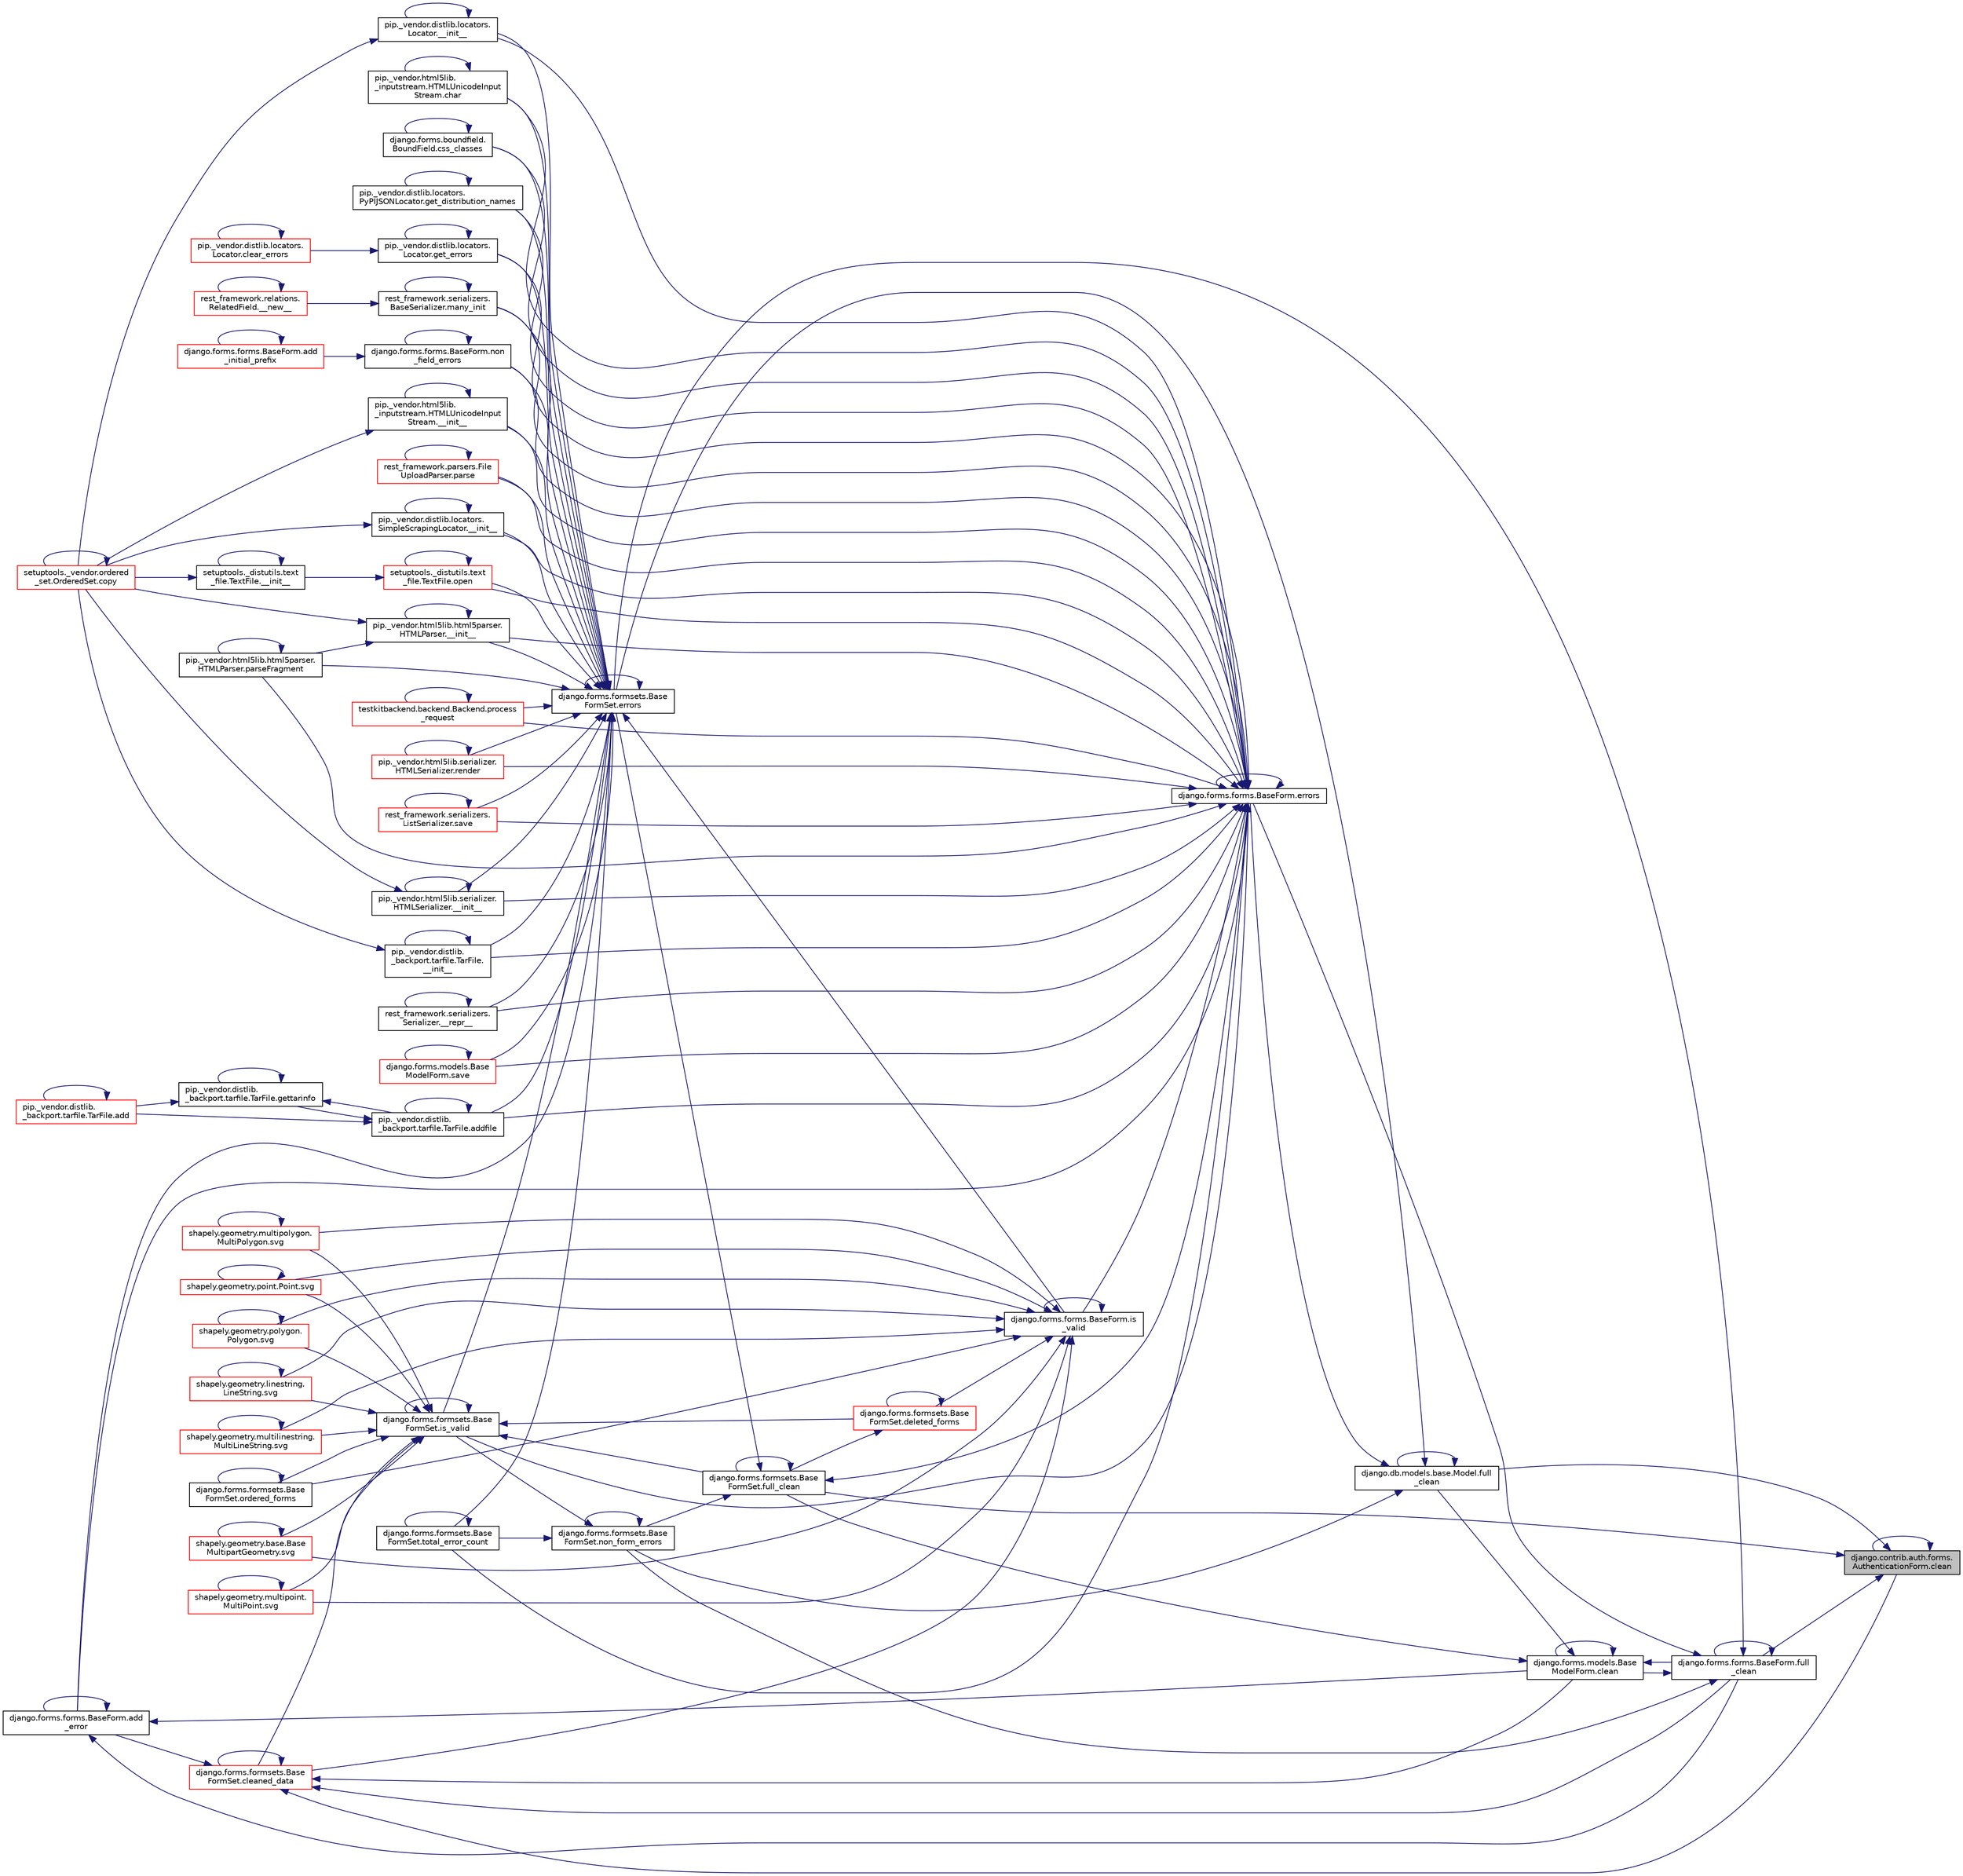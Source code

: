 digraph "django.contrib.auth.forms.AuthenticationForm.clean"
{
 // LATEX_PDF_SIZE
  edge [fontname="Helvetica",fontsize="10",labelfontname="Helvetica",labelfontsize="10"];
  node [fontname="Helvetica",fontsize="10",shape=record];
  rankdir="RL";
  Node1 [label="django.contrib.auth.forms.\lAuthenticationForm.clean",height=0.2,width=0.4,color="black", fillcolor="grey75", style="filled", fontcolor="black",tooltip=" "];
  Node1 -> Node1 [dir="back",color="midnightblue",fontsize="10",style="solid",fontname="Helvetica"];
  Node1 -> Node2 [dir="back",color="midnightblue",fontsize="10",style="solid",fontname="Helvetica"];
  Node2 [label="django.forms.forms.BaseForm.full\l_clean",height=0.2,width=0.4,color="black", fillcolor="white", style="filled",URL="$d8/d44/classdjango_1_1forms_1_1forms_1_1_base_form.html#acb359d947a031d78659b4d55addd67fc",tooltip=" "];
  Node2 -> Node3 [dir="back",color="midnightblue",fontsize="10",style="solid",fontname="Helvetica"];
  Node3 [label="django.forms.models.Base\lModelForm.clean",height=0.2,width=0.4,color="black", fillcolor="white", style="filled",URL="$d8/dd8/classdjango_1_1forms_1_1models_1_1_base_model_form.html#abbcddac6d29c87ce3f49fba983f5df0a",tooltip=" "];
  Node3 -> Node3 [dir="back",color="midnightblue",fontsize="10",style="solid",fontname="Helvetica"];
  Node3 -> Node2 [dir="back",color="midnightblue",fontsize="10",style="solid",fontname="Helvetica"];
  Node3 -> Node4 [dir="back",color="midnightblue",fontsize="10",style="solid",fontname="Helvetica"];
  Node4 [label="django.forms.formsets.Base\lFormSet.full_clean",height=0.2,width=0.4,color="black", fillcolor="white", style="filled",URL="$d5/d7f/classdjango_1_1forms_1_1formsets_1_1_base_form_set.html#ab85a836f8efaf3f794e9c34d427967f7",tooltip=" "];
  Node4 -> Node5 [dir="back",color="midnightblue",fontsize="10",style="solid",fontname="Helvetica"];
  Node5 [label="django.forms.forms.BaseForm.errors",height=0.2,width=0.4,color="black", fillcolor="white", style="filled",URL="$d8/d44/classdjango_1_1forms_1_1forms_1_1_base_form.html#ad1f2f603258fa86762632a8c17fe5aa8",tooltip=" "];
  Node5 -> Node6 [dir="back",color="midnightblue",fontsize="10",style="solid",fontname="Helvetica"];
  Node6 [label="pip._vendor.html5lib.serializer.\lHTMLSerializer.__init__",height=0.2,width=0.4,color="black", fillcolor="white", style="filled",URL="$d1/d17/classpip_1_1__vendor_1_1html5lib_1_1serializer_1_1_h_t_m_l_serializer.html#ae1f820664d0ba0b48b7b321577f1e996",tooltip=" "];
  Node6 -> Node6 [dir="back",color="midnightblue",fontsize="10",style="solid",fontname="Helvetica"];
  Node6 -> Node7 [dir="back",color="midnightblue",fontsize="10",style="solid",fontname="Helvetica"];
  Node7 [label="setuptools._vendor.ordered\l_set.OrderedSet.copy",height=0.2,width=0.4,color="red", fillcolor="white", style="filled",URL="$d0/d40/classsetuptools_1_1__vendor_1_1ordered__set_1_1_ordered_set.html#a84224c403039b9dac5d2794d85073053",tooltip=" "];
  Node7 -> Node7 [dir="back",color="midnightblue",fontsize="10",style="solid",fontname="Helvetica"];
  Node5 -> Node347 [dir="back",color="midnightblue",fontsize="10",style="solid",fontname="Helvetica"];
  Node347 [label="pip._vendor.distlib.\l_backport.tarfile.TarFile.\l__init__",height=0.2,width=0.4,color="black", fillcolor="white", style="filled",URL="$d7/d1d/classpip_1_1__vendor_1_1distlib_1_1__backport_1_1tarfile_1_1_tar_file.html#a1dda6d9be63b3ae8186ae388015c11ff",tooltip=" "];
  Node347 -> Node347 [dir="back",color="midnightblue",fontsize="10",style="solid",fontname="Helvetica"];
  Node347 -> Node7 [dir="back",color="midnightblue",fontsize="10",style="solid",fontname="Helvetica"];
  Node5 -> Node348 [dir="back",color="midnightblue",fontsize="10",style="solid",fontname="Helvetica"];
  Node348 [label="pip._vendor.distlib.locators.\lLocator.__init__",height=0.2,width=0.4,color="black", fillcolor="white", style="filled",URL="$df/dda/classpip_1_1__vendor_1_1distlib_1_1locators_1_1_locator.html#af37665238a4ad058e6b2e4d6b77d0ffc",tooltip=" "];
  Node348 -> Node348 [dir="back",color="midnightblue",fontsize="10",style="solid",fontname="Helvetica"];
  Node348 -> Node7 [dir="back",color="midnightblue",fontsize="10",style="solid",fontname="Helvetica"];
  Node5 -> Node83 [dir="back",color="midnightblue",fontsize="10",style="solid",fontname="Helvetica"];
  Node83 [label="pip._vendor.html5lib.\l_inputstream.HTMLUnicodeInput\lStream.__init__",height=0.2,width=0.4,color="black", fillcolor="white", style="filled",URL="$de/dab/classpip_1_1__vendor_1_1html5lib_1_1__inputstream_1_1_h_t_m_l_unicode_input_stream.html#aae329b9a8ec6d32fbe6de851cf40357c",tooltip=" "];
  Node83 -> Node83 [dir="back",color="midnightblue",fontsize="10",style="solid",fontname="Helvetica"];
  Node83 -> Node7 [dir="back",color="midnightblue",fontsize="10",style="solid",fontname="Helvetica"];
  Node5 -> Node85 [dir="back",color="midnightblue",fontsize="10",style="solid",fontname="Helvetica"];
  Node85 [label="pip._vendor.html5lib.html5parser.\lHTMLParser.__init__",height=0.2,width=0.4,color="black", fillcolor="white", style="filled",URL="$dd/dcc/classpip_1_1__vendor_1_1html5lib_1_1html5parser_1_1_h_t_m_l_parser.html#ad9b0cd5d2f6a8f940f4efc6b6124c9be",tooltip=" "];
  Node85 -> Node85 [dir="back",color="midnightblue",fontsize="10",style="solid",fontname="Helvetica"];
  Node85 -> Node7 [dir="back",color="midnightblue",fontsize="10",style="solid",fontname="Helvetica"];
  Node85 -> Node86 [dir="back",color="midnightblue",fontsize="10",style="solid",fontname="Helvetica"];
  Node86 [label="pip._vendor.html5lib.html5parser.\lHTMLParser.parseFragment",height=0.2,width=0.4,color="black", fillcolor="white", style="filled",URL="$dd/dcc/classpip_1_1__vendor_1_1html5lib_1_1html5parser_1_1_h_t_m_l_parser.html#af5e775b80cbddbdecc4cd2782c6eacca",tooltip=" "];
  Node86 -> Node86 [dir="back",color="midnightblue",fontsize="10",style="solid",fontname="Helvetica"];
  Node5 -> Node349 [dir="back",color="midnightblue",fontsize="10",style="solid",fontname="Helvetica"];
  Node349 [label="pip._vendor.distlib.locators.\lSimpleScrapingLocator.__init__",height=0.2,width=0.4,color="black", fillcolor="white", style="filled",URL="$d6/d82/classpip_1_1__vendor_1_1distlib_1_1locators_1_1_simple_scraping_locator.html#a7a4c50e47ae95046ff9f9da7aeb8a391",tooltip=" "];
  Node349 -> Node349 [dir="back",color="midnightblue",fontsize="10",style="solid",fontname="Helvetica"];
  Node349 -> Node7 [dir="back",color="midnightblue",fontsize="10",style="solid",fontname="Helvetica"];
  Node5 -> Node350 [dir="back",color="midnightblue",fontsize="10",style="solid",fontname="Helvetica"];
  Node350 [label="rest_framework.serializers.\lSerializer.__repr__",height=0.2,width=0.4,color="black", fillcolor="white", style="filled",URL="$de/daf/classrest__framework_1_1serializers_1_1_serializer.html#aa4601d5e8fecc97212d2f753b9c44cc7",tooltip=" "];
  Node350 -> Node350 [dir="back",color="midnightblue",fontsize="10",style="solid",fontname="Helvetica"];
  Node5 -> Node351 [dir="back",color="midnightblue",fontsize="10",style="solid",fontname="Helvetica"];
  Node351 [label="django.forms.forms.BaseForm.add\l_error",height=0.2,width=0.4,color="black", fillcolor="white", style="filled",URL="$d8/d44/classdjango_1_1forms_1_1forms_1_1_base_form.html#acf2237ac07f8871141489ce1ae752f76",tooltip=" "];
  Node351 -> Node351 [dir="back",color="midnightblue",fontsize="10",style="solid",fontname="Helvetica"];
  Node351 -> Node3 [dir="back",color="midnightblue",fontsize="10",style="solid",fontname="Helvetica"];
  Node351 -> Node2 [dir="back",color="midnightblue",fontsize="10",style="solid",fontname="Helvetica"];
  Node5 -> Node352 [dir="back",color="midnightblue",fontsize="10",style="solid",fontname="Helvetica"];
  Node352 [label="pip._vendor.distlib.\l_backport.tarfile.TarFile.addfile",height=0.2,width=0.4,color="black", fillcolor="white", style="filled",URL="$d7/d1d/classpip_1_1__vendor_1_1distlib_1_1__backport_1_1tarfile_1_1_tar_file.html#a9f460122e2a988ec31b0e1a7a2d18244",tooltip=" "];
  Node352 -> Node70 [dir="back",color="midnightblue",fontsize="10",style="solid",fontname="Helvetica"];
  Node70 [label="pip._vendor.distlib.\l_backport.tarfile.TarFile.add",height=0.2,width=0.4,color="red", fillcolor="white", style="filled",URL="$d7/d1d/classpip_1_1__vendor_1_1distlib_1_1__backport_1_1tarfile_1_1_tar_file.html#a79067a66314d66032cb43144c54355a2",tooltip=" "];
  Node70 -> Node70 [dir="back",color="midnightblue",fontsize="10",style="solid",fontname="Helvetica"];
  Node352 -> Node352 [dir="back",color="midnightblue",fontsize="10",style="solid",fontname="Helvetica"];
  Node352 -> Node353 [dir="back",color="midnightblue",fontsize="10",style="solid",fontname="Helvetica"];
  Node353 [label="pip._vendor.distlib.\l_backport.tarfile.TarFile.gettarinfo",height=0.2,width=0.4,color="black", fillcolor="white", style="filled",URL="$d7/d1d/classpip_1_1__vendor_1_1distlib_1_1__backport_1_1tarfile_1_1_tar_file.html#aa64c5b98909e7c3064cbb52e5025794e",tooltip=" "];
  Node353 -> Node70 [dir="back",color="midnightblue",fontsize="10",style="solid",fontname="Helvetica"];
  Node353 -> Node352 [dir="back",color="midnightblue",fontsize="10",style="solid",fontname="Helvetica"];
  Node353 -> Node353 [dir="back",color="midnightblue",fontsize="10",style="solid",fontname="Helvetica"];
  Node5 -> Node354 [dir="back",color="midnightblue",fontsize="10",style="solid",fontname="Helvetica"];
  Node354 [label="pip._vendor.html5lib.\l_inputstream.HTMLUnicodeInput\lStream.char",height=0.2,width=0.4,color="black", fillcolor="white", style="filled",URL="$de/dab/classpip_1_1__vendor_1_1html5lib_1_1__inputstream_1_1_h_t_m_l_unicode_input_stream.html#a6078d7bf2b9ee2304ba083f762440a83",tooltip=" "];
  Node354 -> Node354 [dir="back",color="midnightblue",fontsize="10",style="solid",fontname="Helvetica"];
  Node5 -> Node355 [dir="back",color="midnightblue",fontsize="10",style="solid",fontname="Helvetica"];
  Node355 [label="django.forms.boundfield.\lBoundField.css_classes",height=0.2,width=0.4,color="black", fillcolor="white", style="filled",URL="$da/d92/classdjango_1_1forms_1_1boundfield_1_1_bound_field.html#a957299f7e1f8b9f554188b9b670d0426",tooltip=" "];
  Node355 -> Node355 [dir="back",color="midnightblue",fontsize="10",style="solid",fontname="Helvetica"];
  Node5 -> Node5 [dir="back",color="midnightblue",fontsize="10",style="solid",fontname="Helvetica"];
  Node5 -> Node356 [dir="back",color="midnightblue",fontsize="10",style="solid",fontname="Helvetica"];
  Node356 [label="pip._vendor.distlib.locators.\lPyPIJSONLocator.get_distribution_names",height=0.2,width=0.4,color="black", fillcolor="white", style="filled",URL="$d1/d11/classpip_1_1__vendor_1_1distlib_1_1locators_1_1_py_p_i_j_s_o_n_locator.html#a2a74400546b1af992cc79ae780c014d9",tooltip=" "];
  Node356 -> Node356 [dir="back",color="midnightblue",fontsize="10",style="solid",fontname="Helvetica"];
  Node5 -> Node357 [dir="back",color="midnightblue",fontsize="10",style="solid",fontname="Helvetica"];
  Node357 [label="pip._vendor.distlib.locators.\lLocator.get_errors",height=0.2,width=0.4,color="black", fillcolor="white", style="filled",URL="$df/dda/classpip_1_1__vendor_1_1distlib_1_1locators_1_1_locator.html#a001dcda572c307fbc81dc17c1056df8a",tooltip=" "];
  Node357 -> Node358 [dir="back",color="midnightblue",fontsize="10",style="solid",fontname="Helvetica"];
  Node358 [label="pip._vendor.distlib.locators.\lLocator.clear_errors",height=0.2,width=0.4,color="red", fillcolor="white", style="filled",URL="$df/dda/classpip_1_1__vendor_1_1distlib_1_1locators_1_1_locator.html#a3d419a5885dcd829fd06b8230c8495e8",tooltip=" "];
  Node358 -> Node358 [dir="back",color="midnightblue",fontsize="10",style="solid",fontname="Helvetica"];
  Node357 -> Node357 [dir="back",color="midnightblue",fontsize="10",style="solid",fontname="Helvetica"];
  Node5 -> Node361 [dir="back",color="midnightblue",fontsize="10",style="solid",fontname="Helvetica"];
  Node361 [label="django.forms.forms.BaseForm.is\l_valid",height=0.2,width=0.4,color="black", fillcolor="white", style="filled",URL="$d8/d44/classdjango_1_1forms_1_1forms_1_1_base_form.html#a372b23ad4096720b6f27077eab1b0b89",tooltip=" "];
  Node361 -> Node362 [dir="back",color="midnightblue",fontsize="10",style="solid",fontname="Helvetica"];
  Node362 [label="django.forms.formsets.Base\lFormSet.cleaned_data",height=0.2,width=0.4,color="red", fillcolor="white", style="filled",URL="$d5/d7f/classdjango_1_1forms_1_1formsets_1_1_base_form_set.html#aa38b8e30dcee162b6d31447ab61d43fc",tooltip=" "];
  Node362 -> Node351 [dir="back",color="midnightblue",fontsize="10",style="solid",fontname="Helvetica"];
  Node362 -> Node1 [dir="back",color="midnightblue",fontsize="10",style="solid",fontname="Helvetica"];
  Node362 -> Node3 [dir="back",color="midnightblue",fontsize="10",style="solid",fontname="Helvetica"];
  Node362 -> Node362 [dir="back",color="midnightblue",fontsize="10",style="solid",fontname="Helvetica"];
  Node362 -> Node2 [dir="back",color="midnightblue",fontsize="10",style="solid",fontname="Helvetica"];
  Node361 -> Node371 [dir="back",color="midnightblue",fontsize="10",style="solid",fontname="Helvetica"];
  Node371 [label="django.forms.formsets.Base\lFormSet.deleted_forms",height=0.2,width=0.4,color="red", fillcolor="white", style="filled",URL="$d5/d7f/classdjango_1_1forms_1_1formsets_1_1_base_form_set.html#a83a631f99dd905ea879d33b0675bc55a",tooltip=" "];
  Node371 -> Node371 [dir="back",color="midnightblue",fontsize="10",style="solid",fontname="Helvetica"];
  Node371 -> Node4 [dir="back",color="midnightblue",fontsize="10",style="solid",fontname="Helvetica"];
  Node361 -> Node361 [dir="back",color="midnightblue",fontsize="10",style="solid",fontname="Helvetica"];
  Node361 -> Node372 [dir="back",color="midnightblue",fontsize="10",style="solid",fontname="Helvetica"];
  Node372 [label="django.forms.formsets.Base\lFormSet.ordered_forms",height=0.2,width=0.4,color="black", fillcolor="white", style="filled",URL="$d5/d7f/classdjango_1_1forms_1_1formsets_1_1_base_form_set.html#a91c44cf8c2c33e9317d96b70ada86fc1",tooltip=" "];
  Node372 -> Node372 [dir="back",color="midnightblue",fontsize="10",style="solid",fontname="Helvetica"];
  Node361 -> Node373 [dir="back",color="midnightblue",fontsize="10",style="solid",fontname="Helvetica"];
  Node373 [label="shapely.geometry.base.Base\lMultipartGeometry.svg",height=0.2,width=0.4,color="red", fillcolor="white", style="filled",URL="$df/d4a/classshapely_1_1geometry_1_1base_1_1_base_multipart_geometry.html#ab3c5d23883fb6e2ca4a08827f3daed09",tooltip=" "];
  Node373 -> Node373 [dir="back",color="midnightblue",fontsize="10",style="solid",fontname="Helvetica"];
  Node361 -> Node375 [dir="back",color="midnightblue",fontsize="10",style="solid",fontname="Helvetica"];
  Node375 [label="shapely.geometry.multipoint.\lMultiPoint.svg",height=0.2,width=0.4,color="red", fillcolor="white", style="filled",URL="$d2/dbf/classshapely_1_1geometry_1_1multipoint_1_1_multi_point.html#a81b9a82bf73bbb4ce8e9f0be3958f25b",tooltip=" "];
  Node375 -> Node375 [dir="back",color="midnightblue",fontsize="10",style="solid",fontname="Helvetica"];
  Node361 -> Node376 [dir="back",color="midnightblue",fontsize="10",style="solid",fontname="Helvetica"];
  Node376 [label="shapely.geometry.multipolygon.\lMultiPolygon.svg",height=0.2,width=0.4,color="red", fillcolor="white", style="filled",URL="$dd/dfe/classshapely_1_1geometry_1_1multipolygon_1_1_multi_polygon.html#ae43c7abeb3ed27118443ed8d3bad2cd9",tooltip=" "];
  Node376 -> Node376 [dir="back",color="midnightblue",fontsize="10",style="solid",fontname="Helvetica"];
  Node361 -> Node377 [dir="back",color="midnightblue",fontsize="10",style="solid",fontname="Helvetica"];
  Node377 [label="shapely.geometry.point.Point.svg",height=0.2,width=0.4,color="red", fillcolor="white", style="filled",URL="$df/d60/classshapely_1_1geometry_1_1point_1_1_point.html#ad33001692547747e651e573029db3a74",tooltip=" "];
  Node377 -> Node377 [dir="back",color="midnightblue",fontsize="10",style="solid",fontname="Helvetica"];
  Node361 -> Node378 [dir="back",color="midnightblue",fontsize="10",style="solid",fontname="Helvetica"];
  Node378 [label="shapely.geometry.polygon.\lPolygon.svg",height=0.2,width=0.4,color="red", fillcolor="white", style="filled",URL="$da/d80/classshapely_1_1geometry_1_1polygon_1_1_polygon.html#a75c7940bc237d466e847661bd41ce361",tooltip=" "];
  Node378 -> Node378 [dir="back",color="midnightblue",fontsize="10",style="solid",fontname="Helvetica"];
  Node361 -> Node379 [dir="back",color="midnightblue",fontsize="10",style="solid",fontname="Helvetica"];
  Node379 [label="shapely.geometry.linestring.\lLineString.svg",height=0.2,width=0.4,color="red", fillcolor="white", style="filled",URL="$df/dda/classshapely_1_1geometry_1_1linestring_1_1_line_string.html#a38067815f5f8f52eec8b27706f56f988",tooltip=" "];
  Node379 -> Node379 [dir="back",color="midnightblue",fontsize="10",style="solid",fontname="Helvetica"];
  Node361 -> Node380 [dir="back",color="midnightblue",fontsize="10",style="solid",fontname="Helvetica"];
  Node380 [label="shapely.geometry.multilinestring.\lMultiLineString.svg",height=0.2,width=0.4,color="red", fillcolor="white", style="filled",URL="$d8/d6a/classshapely_1_1geometry_1_1multilinestring_1_1_multi_line_string.html#a7bcaf61993c822ec4a50e82e7cecc2ea",tooltip=" "];
  Node380 -> Node380 [dir="back",color="midnightblue",fontsize="10",style="solid",fontname="Helvetica"];
  Node5 -> Node381 [dir="back",color="midnightblue",fontsize="10",style="solid",fontname="Helvetica"];
  Node381 [label="django.forms.formsets.Base\lFormSet.is_valid",height=0.2,width=0.4,color="black", fillcolor="white", style="filled",URL="$d5/d7f/classdjango_1_1forms_1_1formsets_1_1_base_form_set.html#ac556f386c1300678a3d58cbe8e9c7bef",tooltip=" "];
  Node381 -> Node362 [dir="back",color="midnightblue",fontsize="10",style="solid",fontname="Helvetica"];
  Node381 -> Node371 [dir="back",color="midnightblue",fontsize="10",style="solid",fontname="Helvetica"];
  Node381 -> Node4 [dir="back",color="midnightblue",fontsize="10",style="solid",fontname="Helvetica"];
  Node381 -> Node381 [dir="back",color="midnightblue",fontsize="10",style="solid",fontname="Helvetica"];
  Node381 -> Node372 [dir="back",color="midnightblue",fontsize="10",style="solid",fontname="Helvetica"];
  Node381 -> Node373 [dir="back",color="midnightblue",fontsize="10",style="solid",fontname="Helvetica"];
  Node381 -> Node375 [dir="back",color="midnightblue",fontsize="10",style="solid",fontname="Helvetica"];
  Node381 -> Node376 [dir="back",color="midnightblue",fontsize="10",style="solid",fontname="Helvetica"];
  Node381 -> Node377 [dir="back",color="midnightblue",fontsize="10",style="solid",fontname="Helvetica"];
  Node381 -> Node378 [dir="back",color="midnightblue",fontsize="10",style="solid",fontname="Helvetica"];
  Node381 -> Node379 [dir="back",color="midnightblue",fontsize="10",style="solid",fontname="Helvetica"];
  Node381 -> Node380 [dir="back",color="midnightblue",fontsize="10",style="solid",fontname="Helvetica"];
  Node5 -> Node193 [dir="back",color="midnightblue",fontsize="10",style="solid",fontname="Helvetica"];
  Node193 [label="rest_framework.serializers.\lBaseSerializer.many_init",height=0.2,width=0.4,color="black", fillcolor="white", style="filled",URL="$d9/de7/classrest__framework_1_1serializers_1_1_base_serializer.html#aa66062b6866b3306c40d310e19b25971",tooltip=" "];
  Node193 -> Node194 [dir="back",color="midnightblue",fontsize="10",style="solid",fontname="Helvetica"];
  Node194 [label="rest_framework.relations.\lRelatedField.__new__",height=0.2,width=0.4,color="red", fillcolor="white", style="filled",URL="$d4/d5c/classrest__framework_1_1relations_1_1_related_field.html#a9c0045d2dbd9499413a1f48f03f74d1a",tooltip=" "];
  Node194 -> Node194 [dir="back",color="midnightblue",fontsize="10",style="solid",fontname="Helvetica"];
  Node193 -> Node193 [dir="back",color="midnightblue",fontsize="10",style="solid",fontname="Helvetica"];
  Node5 -> Node382 [dir="back",color="midnightblue",fontsize="10",style="solid",fontname="Helvetica"];
  Node382 [label="django.forms.forms.BaseForm.non\l_field_errors",height=0.2,width=0.4,color="black", fillcolor="white", style="filled",URL="$d8/d44/classdjango_1_1forms_1_1forms_1_1_base_form.html#abc61a5de1f1fc6a524d021877d2cb332",tooltip=" "];
  Node382 -> Node383 [dir="back",color="midnightblue",fontsize="10",style="solid",fontname="Helvetica"];
  Node383 [label="django.forms.forms.BaseForm.add\l_initial_prefix",height=0.2,width=0.4,color="red", fillcolor="white", style="filled",URL="$d8/d44/classdjango_1_1forms_1_1forms_1_1_base_form.html#abddd2ba75710301e26f64a914778cdc6",tooltip=" "];
  Node383 -> Node383 [dir="back",color="midnightblue",fontsize="10",style="solid",fontname="Helvetica"];
  Node382 -> Node382 [dir="back",color="midnightblue",fontsize="10",style="solid",fontname="Helvetica"];
  Node5 -> Node385 [dir="back",color="midnightblue",fontsize="10",style="solid",fontname="Helvetica"];
  Node385 [label="setuptools._distutils.text\l_file.TextFile.open",height=0.2,width=0.4,color="red", fillcolor="white", style="filled",URL="$da/d41/classsetuptools_1_1__distutils_1_1text__file_1_1_text_file.html#ae603687e438433de3b47c9fc729c2f29",tooltip=" "];
  Node385 -> Node386 [dir="back",color="midnightblue",fontsize="10",style="solid",fontname="Helvetica"];
  Node386 [label="setuptools._distutils.text\l_file.TextFile.__init__",height=0.2,width=0.4,color="black", fillcolor="white", style="filled",URL="$da/d41/classsetuptools_1_1__distutils_1_1text__file_1_1_text_file.html#ab9b5b13208094ff65d43daba4fd7cf6c",tooltip=" "];
  Node386 -> Node386 [dir="back",color="midnightblue",fontsize="10",style="solid",fontname="Helvetica"];
  Node386 -> Node7 [dir="back",color="midnightblue",fontsize="10",style="solid",fontname="Helvetica"];
  Node385 -> Node385 [dir="back",color="midnightblue",fontsize="10",style="solid",fontname="Helvetica"];
  Node5 -> Node388 [dir="back",color="midnightblue",fontsize="10",style="solid",fontname="Helvetica"];
  Node388 [label="rest_framework.parsers.File\lUploadParser.parse",height=0.2,width=0.4,color="red", fillcolor="white", style="filled",URL="$d5/d4e/classrest__framework_1_1parsers_1_1_file_upload_parser.html#ad1e3e1c76e8130e42f5d8c93ccfebeb9",tooltip=" "];
  Node388 -> Node388 [dir="back",color="midnightblue",fontsize="10",style="solid",fontname="Helvetica"];
  Node5 -> Node86 [dir="back",color="midnightblue",fontsize="10",style="solid",fontname="Helvetica"];
  Node5 -> Node394 [dir="back",color="midnightblue",fontsize="10",style="solid",fontname="Helvetica"];
  Node394 [label="testkitbackend.backend.Backend.process\l_request",height=0.2,width=0.4,color="red", fillcolor="white", style="filled",URL="$d3/d9c/classtestkitbackend_1_1backend_1_1_backend.html#a7e6c66d8e4b78ac0e0555fd95aa28703",tooltip=" "];
  Node394 -> Node394 [dir="back",color="midnightblue",fontsize="10",style="solid",fontname="Helvetica"];
  Node5 -> Node131 [dir="back",color="midnightblue",fontsize="10",style="solid",fontname="Helvetica"];
  Node131 [label="pip._vendor.html5lib.serializer.\lHTMLSerializer.render",height=0.2,width=0.4,color="red", fillcolor="white", style="filled",URL="$d1/d17/classpip_1_1__vendor_1_1html5lib_1_1serializer_1_1_h_t_m_l_serializer.html#a24277c42df8722ba57624ed6dcedc6ea",tooltip=" "];
  Node131 -> Node131 [dir="back",color="midnightblue",fontsize="10",style="solid",fontname="Helvetica"];
  Node5 -> Node202 [dir="back",color="midnightblue",fontsize="10",style="solid",fontname="Helvetica"];
  Node202 [label="rest_framework.serializers.\lListSerializer.save",height=0.2,width=0.4,color="red", fillcolor="white", style="filled",URL="$d9/dee/classrest__framework_1_1serializers_1_1_list_serializer.html#aae894406720700029ad7bfd9accd04dc",tooltip=" "];
  Node202 -> Node202 [dir="back",color="midnightblue",fontsize="10",style="solid",fontname="Helvetica"];
  Node5 -> Node396 [dir="back",color="midnightblue",fontsize="10",style="solid",fontname="Helvetica"];
  Node396 [label="django.forms.models.Base\lModelForm.save",height=0.2,width=0.4,color="red", fillcolor="white", style="filled",URL="$d8/dd8/classdjango_1_1forms_1_1models_1_1_base_model_form.html#ad74859e0ce221da998f157156a4c3450",tooltip=" "];
  Node396 -> Node396 [dir="back",color="midnightblue",fontsize="10",style="solid",fontname="Helvetica"];
  Node5 -> Node397 [dir="back",color="midnightblue",fontsize="10",style="solid",fontname="Helvetica"];
  Node397 [label="django.forms.formsets.Base\lFormSet.total_error_count",height=0.2,width=0.4,color="black", fillcolor="white", style="filled",URL="$d5/d7f/classdjango_1_1forms_1_1formsets_1_1_base_form_set.html#aa8768f079003eb89dac27d2580c01935",tooltip=" "];
  Node397 -> Node397 [dir="back",color="midnightblue",fontsize="10",style="solid",fontname="Helvetica"];
  Node4 -> Node346 [dir="back",color="midnightblue",fontsize="10",style="solid",fontname="Helvetica"];
  Node346 [label="django.forms.formsets.Base\lFormSet.errors",height=0.2,width=0.4,color="black", fillcolor="white", style="filled",URL="$d5/d7f/classdjango_1_1forms_1_1formsets_1_1_base_form_set.html#a3beee57c0d0f934ac19a621dfa83193c",tooltip=" "];
  Node346 -> Node6 [dir="back",color="midnightblue",fontsize="10",style="solid",fontname="Helvetica"];
  Node346 -> Node347 [dir="back",color="midnightblue",fontsize="10",style="solid",fontname="Helvetica"];
  Node346 -> Node348 [dir="back",color="midnightblue",fontsize="10",style="solid",fontname="Helvetica"];
  Node346 -> Node83 [dir="back",color="midnightblue",fontsize="10",style="solid",fontname="Helvetica"];
  Node346 -> Node85 [dir="back",color="midnightblue",fontsize="10",style="solid",fontname="Helvetica"];
  Node346 -> Node349 [dir="back",color="midnightblue",fontsize="10",style="solid",fontname="Helvetica"];
  Node346 -> Node350 [dir="back",color="midnightblue",fontsize="10",style="solid",fontname="Helvetica"];
  Node346 -> Node351 [dir="back",color="midnightblue",fontsize="10",style="solid",fontname="Helvetica"];
  Node346 -> Node352 [dir="back",color="midnightblue",fontsize="10",style="solid",fontname="Helvetica"];
  Node346 -> Node354 [dir="back",color="midnightblue",fontsize="10",style="solid",fontname="Helvetica"];
  Node346 -> Node355 [dir="back",color="midnightblue",fontsize="10",style="solid",fontname="Helvetica"];
  Node346 -> Node346 [dir="back",color="midnightblue",fontsize="10",style="solid",fontname="Helvetica"];
  Node346 -> Node356 [dir="back",color="midnightblue",fontsize="10",style="solid",fontname="Helvetica"];
  Node346 -> Node357 [dir="back",color="midnightblue",fontsize="10",style="solid",fontname="Helvetica"];
  Node346 -> Node361 [dir="back",color="midnightblue",fontsize="10",style="solid",fontname="Helvetica"];
  Node346 -> Node381 [dir="back",color="midnightblue",fontsize="10",style="solid",fontname="Helvetica"];
  Node346 -> Node193 [dir="back",color="midnightblue",fontsize="10",style="solid",fontname="Helvetica"];
  Node346 -> Node382 [dir="back",color="midnightblue",fontsize="10",style="solid",fontname="Helvetica"];
  Node346 -> Node385 [dir="back",color="midnightblue",fontsize="10",style="solid",fontname="Helvetica"];
  Node346 -> Node388 [dir="back",color="midnightblue",fontsize="10",style="solid",fontname="Helvetica"];
  Node346 -> Node86 [dir="back",color="midnightblue",fontsize="10",style="solid",fontname="Helvetica"];
  Node346 -> Node394 [dir="back",color="midnightblue",fontsize="10",style="solid",fontname="Helvetica"];
  Node346 -> Node131 [dir="back",color="midnightblue",fontsize="10",style="solid",fontname="Helvetica"];
  Node346 -> Node202 [dir="back",color="midnightblue",fontsize="10",style="solid",fontname="Helvetica"];
  Node346 -> Node396 [dir="back",color="midnightblue",fontsize="10",style="solid",fontname="Helvetica"];
  Node346 -> Node397 [dir="back",color="midnightblue",fontsize="10",style="solid",fontname="Helvetica"];
  Node4 -> Node4 [dir="back",color="midnightblue",fontsize="10",style="solid",fontname="Helvetica"];
  Node4 -> Node398 [dir="back",color="midnightblue",fontsize="10",style="solid",fontname="Helvetica"];
  Node398 [label="django.forms.formsets.Base\lFormSet.non_form_errors",height=0.2,width=0.4,color="black", fillcolor="white", style="filled",URL="$d5/d7f/classdjango_1_1forms_1_1formsets_1_1_base_form_set.html#a1d05547548a4662138e11e22e4795f52",tooltip=" "];
  Node398 -> Node381 [dir="back",color="midnightblue",fontsize="10",style="solid",fontname="Helvetica"];
  Node398 -> Node398 [dir="back",color="midnightblue",fontsize="10",style="solid",fontname="Helvetica"];
  Node398 -> Node397 [dir="back",color="midnightblue",fontsize="10",style="solid",fontname="Helvetica"];
  Node3 -> Node345 [dir="back",color="midnightblue",fontsize="10",style="solid",fontname="Helvetica"];
  Node345 [label="django.db.models.base.Model.full\l_clean",height=0.2,width=0.4,color="black", fillcolor="white", style="filled",URL="$da/d39/classdjango_1_1db_1_1models_1_1base_1_1_model.html#a29e9a703ef45c4d00285f419164ae278",tooltip=" "];
  Node345 -> Node5 [dir="back",color="midnightblue",fontsize="10",style="solid",fontname="Helvetica"];
  Node345 -> Node346 [dir="back",color="midnightblue",fontsize="10",style="solid",fontname="Helvetica"];
  Node345 -> Node345 [dir="back",color="midnightblue",fontsize="10",style="solid",fontname="Helvetica"];
  Node345 -> Node398 [dir="back",color="midnightblue",fontsize="10",style="solid",fontname="Helvetica"];
  Node2 -> Node5 [dir="back",color="midnightblue",fontsize="10",style="solid",fontname="Helvetica"];
  Node2 -> Node346 [dir="back",color="midnightblue",fontsize="10",style="solid",fontname="Helvetica"];
  Node2 -> Node2 [dir="back",color="midnightblue",fontsize="10",style="solid",fontname="Helvetica"];
  Node2 -> Node398 [dir="back",color="midnightblue",fontsize="10",style="solid",fontname="Helvetica"];
  Node1 -> Node4 [dir="back",color="midnightblue",fontsize="10",style="solid",fontname="Helvetica"];
  Node1 -> Node345 [dir="back",color="midnightblue",fontsize="10",style="solid",fontname="Helvetica"];
}
